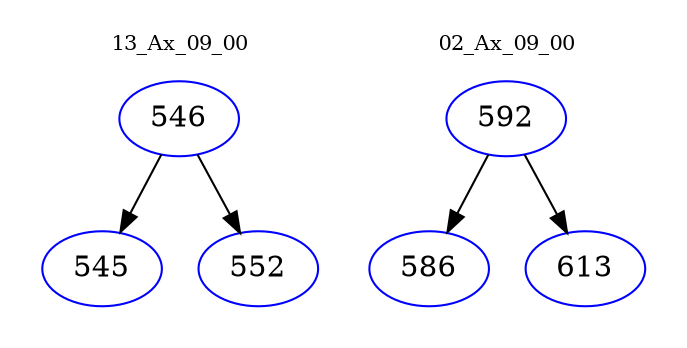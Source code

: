 digraph{
subgraph cluster_0 {
color = white
label = "13_Ax_09_00";
fontsize=10;
T0_546 [label="546", color="blue"]
T0_546 -> T0_545 [color="black"]
T0_545 [label="545", color="blue"]
T0_546 -> T0_552 [color="black"]
T0_552 [label="552", color="blue"]
}
subgraph cluster_1 {
color = white
label = "02_Ax_09_00";
fontsize=10;
T1_592 [label="592", color="blue"]
T1_592 -> T1_586 [color="black"]
T1_586 [label="586", color="blue"]
T1_592 -> T1_613 [color="black"]
T1_613 [label="613", color="blue"]
}
}
